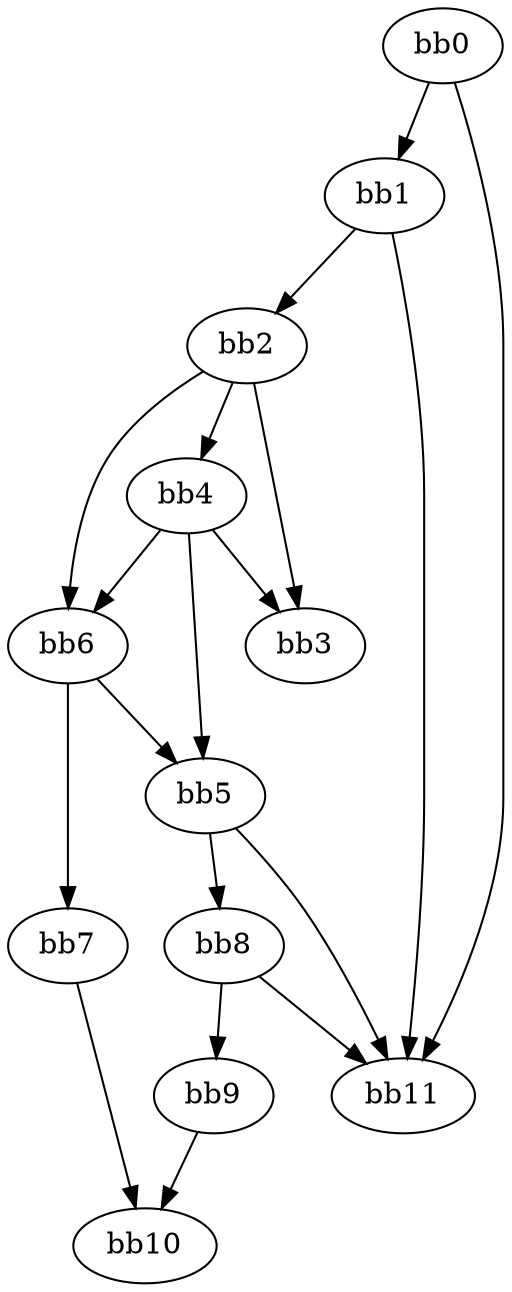 digraph {
    0 [ label = "bb0\l" ]
    1 [ label = "bb1\l" ]
    2 [ label = "bb2\l" ]
    3 [ label = "bb3\l" ]
    4 [ label = "bb4\l" ]
    5 [ label = "bb5\l" ]
    6 [ label = "bb6\l" ]
    7 [ label = "bb7\l" ]
    8 [ label = "bb8\l" ]
    9 [ label = "bb9\l" ]
    10 [ label = "bb10\l" ]
    11 [ label = "bb11\l" ]
    0 -> 1 [ ]
    0 -> 11 [ ]
    1 -> 2 [ ]
    1 -> 11 [ ]
    2 -> 3 [ ]
    2 -> 4 [ ]
    2 -> 6 [ ]
    4 -> 3 [ ]
    4 -> 5 [ ]
    4 -> 6 [ ]
    5 -> 8 [ ]
    5 -> 11 [ ]
    6 -> 5 [ ]
    6 -> 7 [ ]
    7 -> 10 [ ]
    8 -> 9 [ ]
    8 -> 11 [ ]
    9 -> 10 [ ]
}

